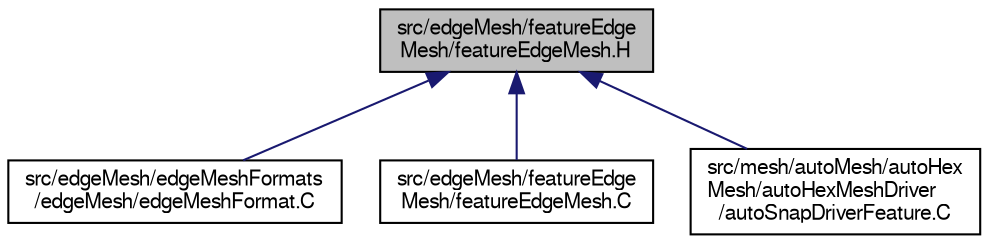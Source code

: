digraph "src/edgeMesh/featureEdgeMesh/featureEdgeMesh.H"
{
  bgcolor="transparent";
  edge [fontname="FreeSans",fontsize="10",labelfontname="FreeSans",labelfontsize="10"];
  node [fontname="FreeSans",fontsize="10",shape=record];
  Node152 [label="src/edgeMesh/featureEdge\lMesh/featureEdgeMesh.H",height=0.2,width=0.4,color="black", fillcolor="grey75", style="filled", fontcolor="black"];
  Node152 -> Node153 [dir="back",color="midnightblue",fontsize="10",style="solid",fontname="FreeSans"];
  Node153 [label="src/edgeMesh/edgeMeshFormats\l/edgeMesh/edgeMeshFormat.C",height=0.2,width=0.4,color="black",URL="$a00896.html"];
  Node152 -> Node154 [dir="back",color="midnightblue",fontsize="10",style="solid",fontname="FreeSans"];
  Node154 [label="src/edgeMesh/featureEdge\lMesh/featureEdgeMesh.C",height=0.2,width=0.4,color="black",URL="$a01001.html"];
  Node152 -> Node155 [dir="back",color="midnightblue",fontsize="10",style="solid",fontname="FreeSans"];
  Node155 [label="src/mesh/autoMesh/autoHex\lMesh/autoHexMeshDriver\l/autoSnapDriverFeature.C",height=0.2,width=0.4,color="black",URL="$a06857.html"];
}
